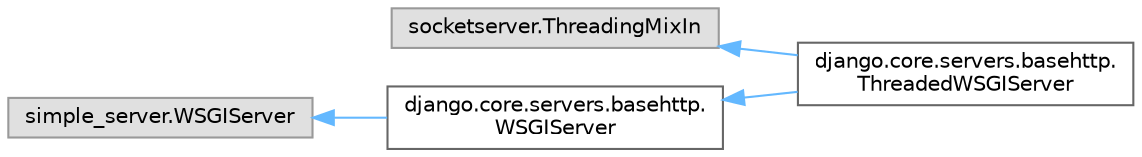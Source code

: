 digraph "Graphical Class Hierarchy"
{
 // LATEX_PDF_SIZE
  bgcolor="transparent";
  edge [fontname=Helvetica,fontsize=10,labelfontname=Helvetica,labelfontsize=10];
  node [fontname=Helvetica,fontsize=10,shape=box,height=0.2,width=0.4];
  rankdir="LR";
  Node0 [id="Node000000",label="socketserver.ThreadingMixIn",height=0.2,width=0.4,color="grey60", fillcolor="#E0E0E0", style="filled",tooltip=" "];
  Node0 -> Node1 [id="edge4222_Node000000_Node000001",dir="back",color="steelblue1",style="solid",tooltip=" "];
  Node1 [id="Node000001",label="django.core.servers.basehttp.\lThreadedWSGIServer",height=0.2,width=0.4,color="grey40", fillcolor="white", style="filled",URL="$classdjango_1_1core_1_1servers_1_1basehttp_1_1_threaded_w_s_g_i_server.html",tooltip=" "];
  Node3 [id="Node000003",label="simple_server.WSGIServer",height=0.2,width=0.4,color="grey60", fillcolor="#E0E0E0", style="filled",tooltip=" "];
  Node3 -> Node2 [id="edge4223_Node000003_Node000002",dir="back",color="steelblue1",style="solid",tooltip=" "];
  Node2 [id="Node000002",label="django.core.servers.basehttp.\lWSGIServer",height=0.2,width=0.4,color="grey40", fillcolor="white", style="filled",URL="$classdjango_1_1core_1_1servers_1_1basehttp_1_1_w_s_g_i_server.html",tooltip=" "];
  Node2 -> Node1 [id="edge4224_Node000002_Node000001",dir="back",color="steelblue1",style="solid",tooltip=" "];
}
